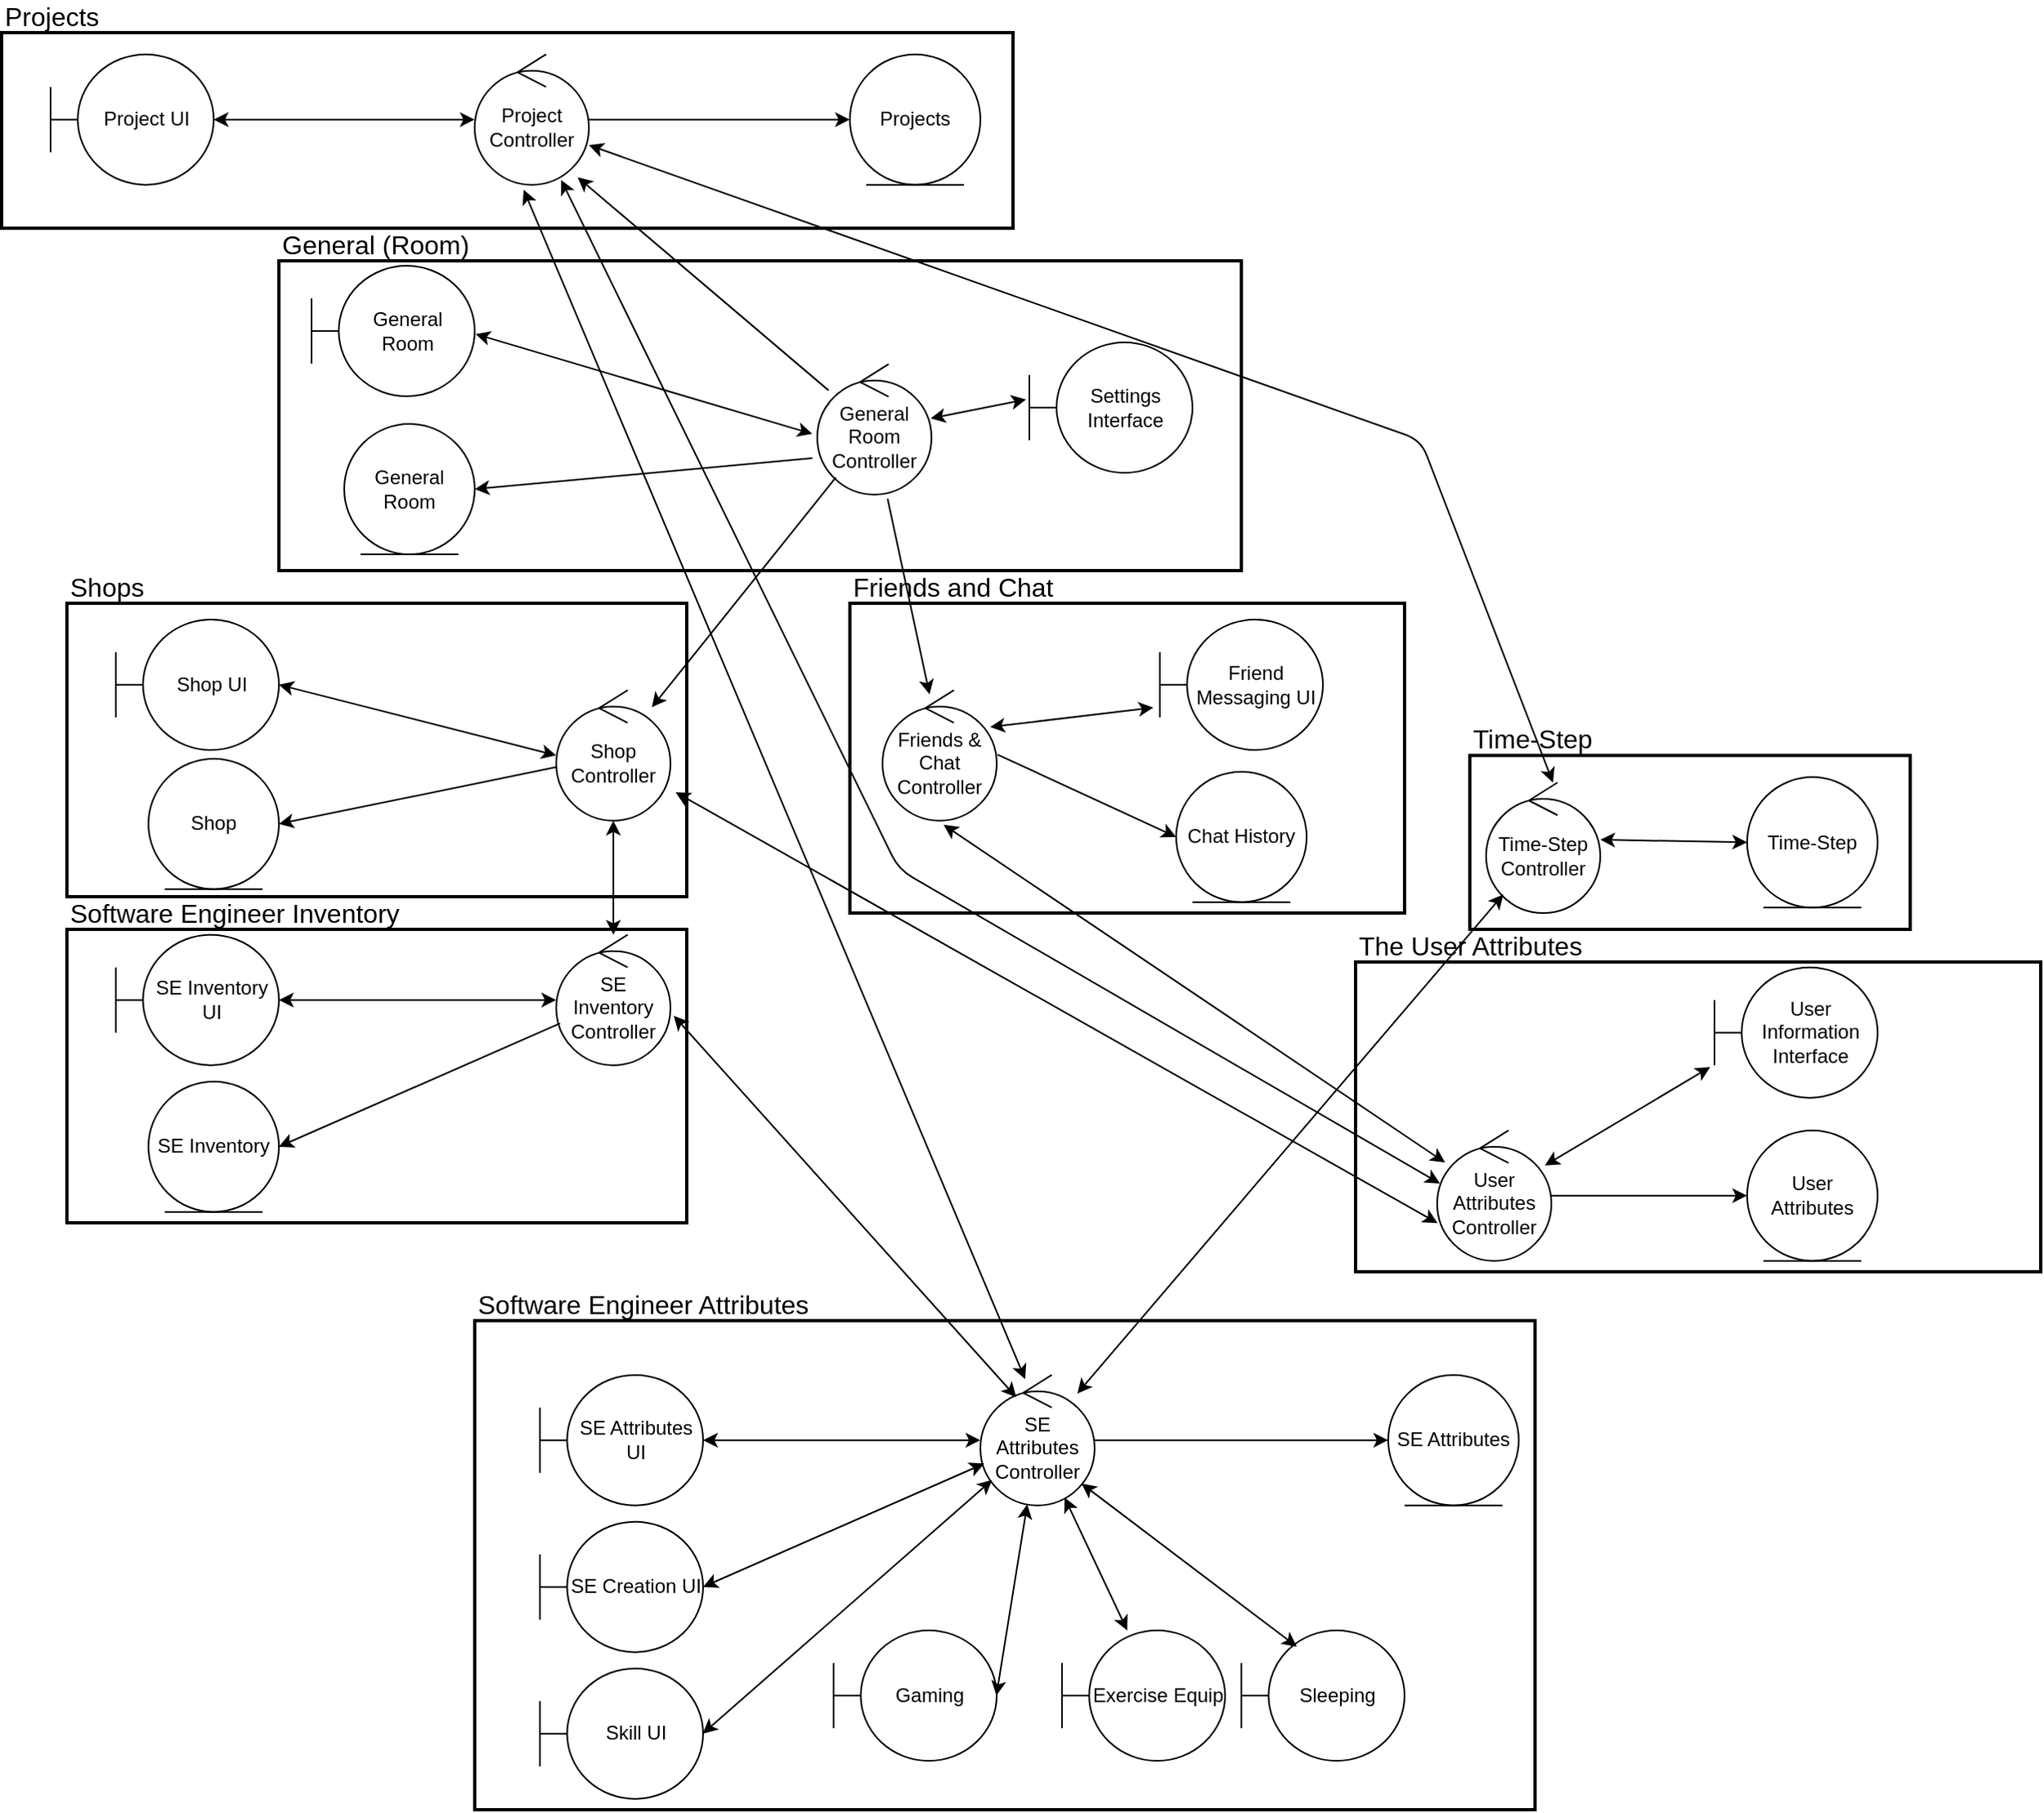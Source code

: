<mxfile version="12.6.5" type="device"><diagram id="1STYR4NUbEad_5pJYNr0" name="Page-1"><mxGraphModel dx="1953" dy="6860" grid="1" gridSize="10" guides="1" tooltips="1" connect="1" arrows="1" fold="1" page="1" pageScale="1" pageWidth="1700" pageHeight="1100" background="none" math="0" shadow="0"><root><mxCell id="0"/><mxCell id="1" parent="0"/><mxCell id="9WU7iw_p8cMwNYnDWNQq-6" value="" style="rounded=0;whiteSpace=wrap;html=1;fillColor=none;strokeWidth=2;" parent="1" vertex="1"><mxGeometry x="410" y="-4260" width="590" height="190" as="geometry"/></mxCell><mxCell id="9WU7iw_p8cMwNYnDWNQq-21" value="" style="rounded=0;whiteSpace=wrap;html=1;fillColor=none;strokeWidth=2;" parent="1" vertex="1"><mxGeometry x="760" y="-4050" width="340" height="190" as="geometry"/></mxCell><mxCell id="9WU7iw_p8cMwNYnDWNQq-14" value="" style="rounded=0;whiteSpace=wrap;html=1;fillColor=none;strokeWidth=2;" parent="1" vertex="1"><mxGeometry x="530" y="-3610" width="650" height="300" as="geometry"/></mxCell><mxCell id="u60Wy1zn_o8fCz7FxOx7-1" value="User Information Interface" style="shape=umlBoundary;whiteSpace=wrap;html=1;" parent="1" vertex="1"><mxGeometry x="1290" y="-3826.67" width="100" height="80" as="geometry"/></mxCell><mxCell id="u60Wy1zn_o8fCz7FxOx7-2" value="User Attributes" style="ellipse;shape=umlEntity;whiteSpace=wrap;html=1;" parent="1" vertex="1"><mxGeometry x="1310" y="-3726.67" width="80" height="80" as="geometry"/></mxCell><mxCell id="u60Wy1zn_o8fCz7FxOx7-3" value="User Attributes Controller" style="ellipse;shape=umlControl;whiteSpace=wrap;html=1;" parent="1" vertex="1"><mxGeometry x="1120" y="-3726.67" width="70" height="80" as="geometry"/></mxCell><mxCell id="u60Wy1zn_o8fCz7FxOx7-4" value="" style="endArrow=classic;startArrow=classic;html=1;entryX=-0.026;entryY=0.764;entryDx=0;entryDy=0;entryPerimeter=0;" parent="1" source="u60Wy1zn_o8fCz7FxOx7-3" target="u60Wy1zn_o8fCz7FxOx7-1" edge="1"><mxGeometry width="50" height="50" relative="1" as="geometry"><mxPoint x="1020" y="-3466.67" as="sourcePoint"/><mxPoint x="980" y="-3685.67" as="targetPoint"/></mxGeometry></mxCell><mxCell id="u60Wy1zn_o8fCz7FxOx7-7" value="" style="endArrow=classic;html=1;entryX=0;entryY=0.5;entryDx=0;entryDy=0;exitX=1;exitY=0.5;exitDx=0;exitDy=0;exitPerimeter=0;" parent="1" source="u60Wy1zn_o8fCz7FxOx7-3" target="u60Wy1zn_o8fCz7FxOx7-2" edge="1"><mxGeometry width="50" height="50" relative="1" as="geometry"><mxPoint x="1180" y="-3556.67" as="sourcePoint"/><mxPoint x="1230" y="-3606.67" as="targetPoint"/></mxGeometry></mxCell><mxCell id="u60Wy1zn_o8fCz7FxOx7-8" value="SE Attributes" style="ellipse;shape=umlEntity;whiteSpace=wrap;html=1;" parent="1" vertex="1"><mxGeometry x="1090" y="-3576.67" width="80" height="80" as="geometry"/></mxCell><mxCell id="u60Wy1zn_o8fCz7FxOx7-9" value="SE Attributes Controller" style="ellipse;shape=umlControl;whiteSpace=wrap;html=1;" parent="1" vertex="1"><mxGeometry x="840" y="-3576.67" width="70" height="80" as="geometry"/></mxCell><mxCell id="u60Wy1zn_o8fCz7FxOx7-10" value="" style="endArrow=classic;html=1;entryX=0;entryY=0.5;entryDx=0;entryDy=0;exitX=1;exitY=0.5;exitDx=0;exitDy=0;exitPerimeter=0;" parent="1" source="u60Wy1zn_o8fCz7FxOx7-9" target="u60Wy1zn_o8fCz7FxOx7-8" edge="1"><mxGeometry width="50" height="50" relative="1" as="geometry"><mxPoint x="920" y="-3376.67" as="sourcePoint"/><mxPoint x="970" y="-3426.67" as="targetPoint"/></mxGeometry></mxCell><mxCell id="u60Wy1zn_o8fCz7FxOx7-11" value="SE Attributes UI" style="shape=umlBoundary;whiteSpace=wrap;html=1;" parent="1" vertex="1"><mxGeometry x="570" y="-3576.67" width="100" height="80" as="geometry"/></mxCell><mxCell id="u60Wy1zn_o8fCz7FxOx7-12" value="" style="endArrow=classic;startArrow=classic;html=1;entryX=0;entryY=0.5;entryDx=0;entryDy=0;entryPerimeter=0;exitX=1;exitY=0.5;exitDx=0;exitDy=0;exitPerimeter=0;" parent="1" source="u60Wy1zn_o8fCz7FxOx7-11" target="u60Wy1zn_o8fCz7FxOx7-9" edge="1"><mxGeometry width="50" height="50" relative="1" as="geometry"><mxPoint x="720" y="-3486.67" as="sourcePoint"/><mxPoint x="770" y="-3536.67" as="targetPoint"/></mxGeometry></mxCell><mxCell id="u60Wy1zn_o8fCz7FxOx7-13" value="SE Creation UI" style="shape=umlBoundary;whiteSpace=wrap;html=1;" parent="1" vertex="1"><mxGeometry x="570" y="-3486.67" width="100" height="80" as="geometry"/></mxCell><mxCell id="u60Wy1zn_o8fCz7FxOx7-14" value="" style="endArrow=classic;startArrow=classic;html=1;entryX=1;entryY=0.5;entryDx=0;entryDy=0;entryPerimeter=0;" parent="1" source="u60Wy1zn_o8fCz7FxOx7-9" target="u60Wy1zn_o8fCz7FxOx7-13" edge="1"><mxGeometry width="50" height="50" relative="1" as="geometry"><mxPoint x="830" y="-3486.67" as="sourcePoint"/><mxPoint x="770" y="-3476.67" as="targetPoint"/></mxGeometry></mxCell><mxCell id="u60Wy1zn_o8fCz7FxOx7-15" value="SE Inventory Controller" style="ellipse;shape=umlControl;whiteSpace=wrap;html=1;" parent="1" vertex="1"><mxGeometry x="580" y="-3846.67" width="70" height="80" as="geometry"/></mxCell><mxCell id="u60Wy1zn_o8fCz7FxOx7-16" value="SE Inventory UI" style="shape=umlBoundary;whiteSpace=wrap;html=1;" parent="1" vertex="1"><mxGeometry x="310" y="-3846.67" width="100" height="80" as="geometry"/></mxCell><mxCell id="u60Wy1zn_o8fCz7FxOx7-17" value="SE Inventory" style="ellipse;shape=umlEntity;whiteSpace=wrap;html=1;" parent="1" vertex="1"><mxGeometry x="330" y="-3756.67" width="80" height="80" as="geometry"/></mxCell><mxCell id="u60Wy1zn_o8fCz7FxOx7-18" value="" style="endArrow=classic;html=1;entryX=1;entryY=0.5;entryDx=0;entryDy=0;" parent="1" source="u60Wy1zn_o8fCz7FxOx7-15" target="u60Wy1zn_o8fCz7FxOx7-17" edge="1"><mxGeometry width="50" height="50" relative="1" as="geometry"><mxPoint x="560" y="-3736.67" as="sourcePoint"/><mxPoint x="740" y="-3776.67" as="targetPoint"/></mxGeometry></mxCell><mxCell id="u60Wy1zn_o8fCz7FxOx7-19" value="" style="endArrow=classic;startArrow=classic;html=1;entryX=0;entryY=0.5;entryDx=0;entryDy=0;entryPerimeter=0;exitX=1;exitY=0.5;exitDx=0;exitDy=0;exitPerimeter=0;" parent="1" source="u60Wy1zn_o8fCz7FxOx7-16" target="u60Wy1zn_o8fCz7FxOx7-15" edge="1"><mxGeometry width="50" height="50" relative="1" as="geometry"><mxPoint x="510" y="-3696.67" as="sourcePoint"/><mxPoint x="560" y="-3746.67" as="targetPoint"/></mxGeometry></mxCell><mxCell id="u60Wy1zn_o8fCz7FxOx7-21" value="Time-Step Controller" style="ellipse;shape=umlControl;whiteSpace=wrap;html=1;" parent="1" vertex="1"><mxGeometry x="1150" y="-3940" width="70" height="80" as="geometry"/></mxCell><mxCell id="u60Wy1zn_o8fCz7FxOx7-23" value="General Room Controller" style="ellipse;shape=umlControl;whiteSpace=wrap;html=1;" parent="1" vertex="1"><mxGeometry x="740" y="-4196.67" width="70" height="80" as="geometry"/></mxCell><mxCell id="u60Wy1zn_o8fCz7FxOx7-24" value="Shop UI" style="shape=umlBoundary;whiteSpace=wrap;html=1;" parent="1" vertex="1"><mxGeometry x="310" y="-4040" width="100" height="80" as="geometry"/></mxCell><mxCell id="u60Wy1zn_o8fCz7FxOx7-25" value="Shop Controller" style="ellipse;shape=umlControl;whiteSpace=wrap;html=1;" parent="1" vertex="1"><mxGeometry x="580" y="-3996.67" width="70" height="80" as="geometry"/></mxCell><mxCell id="u60Wy1zn_o8fCz7FxOx7-26" value="" style="endArrow=classic;startArrow=classic;html=1;entryX=0;entryY=0.5;entryDx=0;entryDy=0;entryPerimeter=0;exitX=1;exitY=0.5;exitDx=0;exitDy=0;exitPerimeter=0;" parent="1" source="u60Wy1zn_o8fCz7FxOx7-24" target="u60Wy1zn_o8fCz7FxOx7-25" edge="1"><mxGeometry width="50" height="50" relative="1" as="geometry"><mxPoint x="430" y="-3826.67" as="sourcePoint"/><mxPoint x="560" y="-3957.67" as="targetPoint"/></mxGeometry></mxCell><mxCell id="u60Wy1zn_o8fCz7FxOx7-27" value="Shop" style="ellipse;shape=umlEntity;whiteSpace=wrap;html=1;" parent="1" vertex="1"><mxGeometry x="330" y="-3954.67" width="80" height="80" as="geometry"/></mxCell><mxCell id="u60Wy1zn_o8fCz7FxOx7-31" value="" style="endArrow=classic;html=1;entryX=1;entryY=0.5;entryDx=0;entryDy=0;" parent="1" source="u60Wy1zn_o8fCz7FxOx7-25" target="u60Wy1zn_o8fCz7FxOx7-27" edge="1"><mxGeometry width="50" height="50" relative="1" as="geometry"><mxPoint x="560" y="-3996.67" as="sourcePoint"/><mxPoint x="720" y="-3836.67" as="targetPoint"/></mxGeometry></mxCell><mxCell id="u60Wy1zn_o8fCz7FxOx7-33" value="" style="endArrow=classic;startArrow=classic;html=1;entryX=0.5;entryY=1;entryDx=0;entryDy=0;entryPerimeter=0;" parent="1" source="u60Wy1zn_o8fCz7FxOx7-15" target="u60Wy1zn_o8fCz7FxOx7-25" edge="1"><mxGeometry width="50" height="50" relative="1" as="geometry"><mxPoint x="960" y="-2376.67" as="sourcePoint"/><mxPoint x="1010" y="-2426.67" as="targetPoint"/></mxGeometry></mxCell><mxCell id="u60Wy1zn_o8fCz7FxOx7-34" value="Projects" style="ellipse;shape=umlEntity;whiteSpace=wrap;html=1;" parent="1" vertex="1"><mxGeometry x="760" y="-4386.67" width="80" height="80" as="geometry"/></mxCell><mxCell id="u60Wy1zn_o8fCz7FxOx7-35" value="Project Controller" style="ellipse;shape=umlControl;whiteSpace=wrap;html=1;" parent="1" vertex="1"><mxGeometry x="530" y="-4386.67" width="70" height="80" as="geometry"/></mxCell><mxCell id="u60Wy1zn_o8fCz7FxOx7-36" value="" style="endArrow=classic;html=1;entryX=0;entryY=0.5;entryDx=0;entryDy=0;exitX=1;exitY=0.5;exitDx=0;exitDy=0;exitPerimeter=0;" parent="1" source="u60Wy1zn_o8fCz7FxOx7-35" target="u60Wy1zn_o8fCz7FxOx7-34" edge="1"><mxGeometry width="50" height="50" relative="1" as="geometry"><mxPoint x="480" y="-4136.67" as="sourcePoint"/><mxPoint x="530" y="-4186.67" as="targetPoint"/></mxGeometry></mxCell><mxCell id="u60Wy1zn_o8fCz7FxOx7-38" value="Project UI" style="shape=umlBoundary;whiteSpace=wrap;html=1;" parent="1" vertex="1"><mxGeometry x="270" y="-4386.67" width="100" height="80" as="geometry"/></mxCell><mxCell id="u60Wy1zn_o8fCz7FxOx7-39" value="" style="endArrow=classic;startArrow=classic;html=1;entryX=1;entryY=0.5;entryDx=0;entryDy=0;entryPerimeter=0;exitX=0;exitY=0.5;exitDx=0;exitDy=0;exitPerimeter=0;" parent="1" source="u60Wy1zn_o8fCz7FxOx7-35" target="u60Wy1zn_o8fCz7FxOx7-38" edge="1"><mxGeometry width="50" height="50" relative="1" as="geometry"><mxPoint x="410" y="-4256.67" as="sourcePoint"/><mxPoint x="460" y="-4306.67" as="targetPoint"/></mxGeometry></mxCell><mxCell id="u60Wy1zn_o8fCz7FxOx7-41" value="Exercise Equip" style="shape=umlBoundary;whiteSpace=wrap;html=1;" parent="1" vertex="1"><mxGeometry x="890" y="-3420" width="100" height="80" as="geometry"/></mxCell><mxCell id="u60Wy1zn_o8fCz7FxOx7-42" value="" style="endArrow=classic;startArrow=classic;html=1;entryX=0.4;entryY=0;entryDx=0;entryDy=0;entryPerimeter=0;" parent="1" source="u60Wy1zn_o8fCz7FxOx7-9" target="u60Wy1zn_o8fCz7FxOx7-41" edge="1"><mxGeometry width="50" height="50" relative="1" as="geometry"><mxPoint x="790" y="-3646.67" as="sourcePoint"/><mxPoint x="840" y="-3696.67" as="targetPoint"/></mxGeometry></mxCell><mxCell id="u60Wy1zn_o8fCz7FxOx7-43" value="Gaming" style="shape=umlBoundary;whiteSpace=wrap;html=1;" parent="1" vertex="1"><mxGeometry x="750" y="-3420" width="100" height="80" as="geometry"/></mxCell><mxCell id="u60Wy1zn_o8fCz7FxOx7-44" value="" style="endArrow=classic;startArrow=classic;html=1;exitX=0.998;exitY=0.5;exitDx=0;exitDy=0;exitPerimeter=0;" parent="1" source="u60Wy1zn_o8fCz7FxOx7-43" target="u60Wy1zn_o8fCz7FxOx7-9" edge="1"><mxGeometry width="50" height="50" relative="1" as="geometry"><mxPoint x="770" y="-3666.67" as="sourcePoint"/><mxPoint x="820" y="-3716.67" as="targetPoint"/></mxGeometry></mxCell><mxCell id="u60Wy1zn_o8fCz7FxOx7-45" value="Skill UI" style="shape=umlBoundary;whiteSpace=wrap;html=1;" parent="1" vertex="1"><mxGeometry x="570" y="-3396.67" width="100" height="80" as="geometry"/></mxCell><mxCell id="u60Wy1zn_o8fCz7FxOx7-46" value="" style="endArrow=classic;startArrow=classic;html=1;exitX=0.998;exitY=0.5;exitDx=0;exitDy=0;exitPerimeter=0;" parent="1" source="u60Wy1zn_o8fCz7FxOx7-45" target="u60Wy1zn_o8fCz7FxOx7-9" edge="1"><mxGeometry width="50" height="50" relative="1" as="geometry"><mxPoint x="720" y="-3326.67" as="sourcePoint"/><mxPoint x="770" y="-3376.67" as="targetPoint"/></mxGeometry></mxCell><mxCell id="u60Wy1zn_o8fCz7FxOx7-47" value="Friend Messaging UI" style="shape=umlBoundary;whiteSpace=wrap;html=1;" parent="1" vertex="1"><mxGeometry x="950" y="-4040" width="100" height="80" as="geometry"/></mxCell><mxCell id="u60Wy1zn_o8fCz7FxOx7-48" value="Chat History" style="ellipse;shape=umlEntity;whiteSpace=wrap;html=1;" parent="1" vertex="1"><mxGeometry x="960" y="-3946.67" width="80" height="80" as="geometry"/></mxCell><mxCell id="u60Wy1zn_o8fCz7FxOx7-49" value="Friends &amp;amp; Chat Controller" style="ellipse;shape=umlControl;whiteSpace=wrap;html=1;" parent="1" vertex="1"><mxGeometry x="780" y="-3996.67" width="70" height="80" as="geometry"/></mxCell><mxCell id="u60Wy1zn_o8fCz7FxOx7-51" value="" style="endArrow=classic;startArrow=classic;html=1;entryX=0.943;entryY=0.282;entryDx=0;entryDy=0;entryPerimeter=0;exitX=-0.04;exitY=0.675;exitDx=0;exitDy=0;exitPerimeter=0;" parent="1" source="u60Wy1zn_o8fCz7FxOx7-47" target="u60Wy1zn_o8fCz7FxOx7-49" edge="1"><mxGeometry width="50" height="50" relative="1" as="geometry"><mxPoint x="900" y="-4026.67" as="sourcePoint"/><mxPoint x="860" y="-3979.67" as="targetPoint"/></mxGeometry></mxCell><mxCell id="u60Wy1zn_o8fCz7FxOx7-52" value="" style="endArrow=classic;html=1;entryX=0;entryY=0.5;entryDx=0;entryDy=0;exitX=1.006;exitY=0.493;exitDx=0;exitDy=0;exitPerimeter=0;" parent="1" source="u60Wy1zn_o8fCz7FxOx7-49" target="u60Wy1zn_o8fCz7FxOx7-48" edge="1"><mxGeometry width="50" height="50" relative="1" as="geometry"><mxPoint x="1170" y="-3796.67" as="sourcePoint"/><mxPoint x="1220" y="-3846.67" as="targetPoint"/></mxGeometry></mxCell><mxCell id="u60Wy1zn_o8fCz7FxOx7-54" value="" style="endArrow=none;startArrow=classic;html=1;endFill=0;" parent="1" source="u60Wy1zn_o8fCz7FxOx7-25" target="u60Wy1zn_o8fCz7FxOx7-23" edge="1"><mxGeometry width="50" height="50" relative="1" as="geometry"><mxPoint x="670" y="-4016.67" as="sourcePoint"/><mxPoint x="720" y="-4066.67" as="targetPoint"/></mxGeometry></mxCell><mxCell id="u60Wy1zn_o8fCz7FxOx7-55" value="" style="endArrow=none;startArrow=classic;html=1;entryX=0.616;entryY=1.032;entryDx=0;entryDy=0;entryPerimeter=0;exitX=0.412;exitY=0.032;exitDx=0;exitDy=0;exitPerimeter=0;endFill=0;" parent="1" source="u60Wy1zn_o8fCz7FxOx7-49" target="u60Wy1zn_o8fCz7FxOx7-23" edge="1"><mxGeometry width="50" height="50" relative="1" as="geometry"><mxPoint x="810" y="-3996.67" as="sourcePoint"/><mxPoint x="860" y="-4046.67" as="targetPoint"/></mxGeometry></mxCell><mxCell id="u60Wy1zn_o8fCz7FxOx7-56" value="" style="endArrow=classic;startArrow=none;html=1;entryX=0.902;entryY=0.943;entryDx=0;entryDy=0;entryPerimeter=0;startFill=0;" parent="1" source="u60Wy1zn_o8fCz7FxOx7-23" target="u60Wy1zn_o8fCz7FxOx7-35" edge="1"><mxGeometry width="50" height="50" relative="1" as="geometry"><mxPoint x="480" y="-4136.67" as="sourcePoint"/><mxPoint x="530" y="-4186.67" as="targetPoint"/></mxGeometry></mxCell><mxCell id="u60Wy1zn_o8fCz7FxOx7-59" value="" style="endArrow=classic;startArrow=classic;html=1;entryX=0.392;entryY=0.032;entryDx=0;entryDy=0;entryPerimeter=0;" parent="1" target="u60Wy1zn_o8fCz7FxOx7-9" edge="1"><mxGeometry width="50" height="50" relative="1" as="geometry"><mxPoint x="560" y="-4303.67" as="sourcePoint"/><mxPoint x="600" y="-4096.67" as="targetPoint"/></mxGeometry></mxCell><mxCell id="u60Wy1zn_o8fCz7FxOx7-61" value="Settings Interface" style="shape=umlBoundary;whiteSpace=wrap;html=1;" parent="1" vertex="1"><mxGeometry x="870" y="-4210" width="100" height="80" as="geometry"/></mxCell><mxCell id="u60Wy1zn_o8fCz7FxOx7-62" value="" style="endArrow=classic;startArrow=classic;html=1;entryX=-0.02;entryY=0.438;entryDx=0;entryDy=0;entryPerimeter=0;" parent="1" source="u60Wy1zn_o8fCz7FxOx7-23" target="u60Wy1zn_o8fCz7FxOx7-61" edge="1"><mxGeometry width="50" height="50" relative="1" as="geometry"><mxPoint x="880" y="-4166.67" as="sourcePoint"/><mxPoint x="930" y="-4216.67" as="targetPoint"/></mxGeometry></mxCell><mxCell id="u60Wy1zn_o8fCz7FxOx7-63" value="" style="endArrow=classic;startArrow=classic;html=1;exitX=1.045;exitY=0.782;exitDx=0;exitDy=0;exitPerimeter=0;entryX=0.004;entryY=0.711;entryDx=0;entryDy=0;entryPerimeter=0;" parent="1" source="u60Wy1zn_o8fCz7FxOx7-25" target="u60Wy1zn_o8fCz7FxOx7-3" edge="1"><mxGeometry width="50" height="50" relative="1" as="geometry"><mxPoint x="900" y="-3776.67" as="sourcePoint"/><mxPoint x="950" y="-3826.67" as="targetPoint"/></mxGeometry></mxCell><mxCell id="u60Wy1zn_o8fCz7FxOx7-64" value="" style="endArrow=classic;startArrow=classic;html=1;entryX=0.535;entryY=1.032;entryDx=0;entryDy=0;entryPerimeter=0;" parent="1" source="u60Wy1zn_o8fCz7FxOx7-3" target="u60Wy1zn_o8fCz7FxOx7-49" edge="1"><mxGeometry width="50" height="50" relative="1" as="geometry"><mxPoint x="70" y="-3926.67" as="sourcePoint"/><mxPoint x="120" y="-3976.67" as="targetPoint"/></mxGeometry></mxCell><mxCell id="u60Wy1zn_o8fCz7FxOx7-65" value="" style="endArrow=classic;startArrow=classic;html=1;exitX=0.024;exitY=0.407;exitDx=0;exitDy=0;exitPerimeter=0;" parent="1" source="u60Wy1zn_o8fCz7FxOx7-3" edge="1"><mxGeometry width="50" height="50" relative="1" as="geometry"><mxPoint x="590" y="-4106.67" as="sourcePoint"/><mxPoint x="583" y="-4309.67" as="targetPoint"/><Array as="points"><mxPoint x="790" y="-3886.67"/></Array></mxGeometry></mxCell><mxCell id="X48dImRSn3y6BPiCduy_-1" value="" style="endArrow=classic;startArrow=classic;html=1;" parent="1" source="u60Wy1zn_o8fCz7FxOx7-9" target="u60Wy1zn_o8fCz7FxOx7-21" edge="1"><mxGeometry width="50" height="50" relative="1" as="geometry"><mxPoint x="920" y="-3620" as="sourcePoint"/><mxPoint x="970" y="-3670" as="targetPoint"/></mxGeometry></mxCell><mxCell id="X48dImRSn3y6BPiCduy_-2" value="" style="endArrow=classic;startArrow=classic;html=1;exitX=1;exitY=0.696;exitDx=0;exitDy=0;exitPerimeter=0;entryX=0.586;entryY=0;entryDx=0;entryDy=0;entryPerimeter=0;" parent="1" source="u60Wy1zn_o8fCz7FxOx7-35" target="u60Wy1zn_o8fCz7FxOx7-21" edge="1"><mxGeometry width="50" height="50" relative="1" as="geometry"><mxPoint x="750" y="-4250" as="sourcePoint"/><mxPoint x="800" y="-4300" as="targetPoint"/><Array as="points"><mxPoint x="1110" y="-4150"/></Array></mxGeometry></mxCell><mxCell id="X48dImRSn3y6BPiCduy_-3" value="" style="endArrow=classic;startArrow=classic;html=1;exitX=1.029;exitY=0.621;exitDx=0;exitDy=0;exitPerimeter=0;entryX=0.314;entryY=0.171;entryDx=0;entryDy=0;entryPerimeter=0;" parent="1" source="u60Wy1zn_o8fCz7FxOx7-15" target="u60Wy1zn_o8fCz7FxOx7-9" edge="1"><mxGeometry width="50" height="50" relative="1" as="geometry"><mxPoint x="660" y="-3770" as="sourcePoint"/><mxPoint x="710" y="-3820" as="targetPoint"/></mxGeometry></mxCell><mxCell id="AfmUQbpDtwhb6pprxWGK-1" value="General &lt;br&gt;Room" style="shape=umlBoundary;whiteSpace=wrap;html=1;" parent="1" vertex="1"><mxGeometry x="430" y="-4256.96" width="100" height="80" as="geometry"/></mxCell><mxCell id="AfmUQbpDtwhb6pprxWGK-2" value="" style="endArrow=classic;startArrow=classic;html=1;entryX=-0.044;entryY=0.535;entryDx=0;entryDy=0;entryPerimeter=0;exitX=1.005;exitY=0.523;exitDx=0;exitDy=0;exitPerimeter=0;" parent="1" source="AfmUQbpDtwhb6pprxWGK-1" target="u60Wy1zn_o8fCz7FxOx7-23" edge="1"><mxGeometry width="50" height="50" relative="1" as="geometry"><mxPoint x="540" y="-4096.67" as="sourcePoint"/><mxPoint x="700" y="-4096.67" as="targetPoint"/></mxGeometry></mxCell><mxCell id="9WU7iw_p8cMwNYnDWNQq-1" value="General Room" style="ellipse;shape=umlEntity;whiteSpace=wrap;html=1;" parent="1" vertex="1"><mxGeometry x="450" y="-4160" width="80" height="80" as="geometry"/></mxCell><mxCell id="9WU7iw_p8cMwNYnDWNQq-2" value="" style="endArrow=classic;html=1;entryX=1;entryY=0.5;entryDx=0;entryDy=0;exitX=-0.043;exitY=0.721;exitDx=0;exitDy=0;exitPerimeter=0;" parent="1" source="u60Wy1zn_o8fCz7FxOx7-23" target="9WU7iw_p8cMwNYnDWNQq-1" edge="1"><mxGeometry width="50" height="50" relative="1" as="geometry"><mxPoint x="220" y="-4090" as="sourcePoint"/><mxPoint x="270" y="-4140" as="targetPoint"/></mxGeometry></mxCell><mxCell id="9WU7iw_p8cMwNYnDWNQq-3" value="" style="rounded=0;whiteSpace=wrap;html=1;fillColor=none;strokeWidth=2;" parent="1" vertex="1"><mxGeometry x="240" y="-4400" width="620" height="120" as="geometry"/></mxCell><mxCell id="9WU7iw_p8cMwNYnDWNQq-4" value="Projects" style="text;html=1;strokeColor=none;fillColor=none;align=left;verticalAlign=middle;whiteSpace=wrap;rounded=0;strokeWidth=1;fontSize=16;" parent="1" vertex="1"><mxGeometry x="240" y="-4420" width="40" height="20" as="geometry"/></mxCell><mxCell id="9WU7iw_p8cMwNYnDWNQq-7" value="General (Room)" style="text;html=1;strokeColor=none;fillColor=none;align=left;verticalAlign=middle;whiteSpace=wrap;rounded=0;strokeWidth=1;fontSize=16;" parent="1" vertex="1"><mxGeometry x="410" y="-4280" width="130" height="20" as="geometry"/></mxCell><mxCell id="9WU7iw_p8cMwNYnDWNQq-8" value="" style="rounded=0;whiteSpace=wrap;html=1;fillColor=none;strokeWidth=2;" parent="1" vertex="1"><mxGeometry x="280" y="-4050" width="380" height="180" as="geometry"/></mxCell><mxCell id="9WU7iw_p8cMwNYnDWNQq-9" value="Shops" style="text;html=1;strokeColor=none;fillColor=none;align=left;verticalAlign=middle;whiteSpace=wrap;rounded=0;strokeWidth=1;fontSize=16;" parent="1" vertex="1"><mxGeometry x="280" y="-4070" width="40" height="20" as="geometry"/></mxCell><mxCell id="9WU7iw_p8cMwNYnDWNQq-10" value="" style="rounded=0;whiteSpace=wrap;html=1;fillColor=none;strokeWidth=2;" parent="1" vertex="1"><mxGeometry x="280" y="-3850" width="380" height="180" as="geometry"/></mxCell><mxCell id="9WU7iw_p8cMwNYnDWNQq-11" value="Software Engineer Inventory" style="text;html=1;strokeColor=none;fillColor=none;align=left;verticalAlign=middle;whiteSpace=wrap;rounded=0;strokeWidth=1;fontSize=16;" parent="1" vertex="1"><mxGeometry x="280" y="-3870" width="220" height="20" as="geometry"/></mxCell><mxCell id="9WU7iw_p8cMwNYnDWNQq-15" value="Software Engineer Attributes" style="text;html=1;strokeColor=none;fillColor=none;align=left;verticalAlign=middle;whiteSpace=wrap;rounded=0;strokeWidth=1;fontSize=16;" parent="1" vertex="1"><mxGeometry x="530" y="-3630" width="230" height="20" as="geometry"/></mxCell><mxCell id="9WU7iw_p8cMwNYnDWNQq-16" value="" style="rounded=0;whiteSpace=wrap;html=1;fillColor=none;strokeWidth=2;" parent="1" vertex="1"><mxGeometry x="1070" y="-3830" width="420" height="190" as="geometry"/></mxCell><mxCell id="9WU7iw_p8cMwNYnDWNQq-17" value="The User Attributes" style="text;html=1;strokeColor=none;fillColor=none;align=left;verticalAlign=middle;whiteSpace=wrap;rounded=0;strokeWidth=1;fontSize=16;" parent="1" vertex="1"><mxGeometry x="1070" y="-3850" width="190" height="20" as="geometry"/></mxCell><mxCell id="9WU7iw_p8cMwNYnDWNQq-18" value="Sleeping" style="shape=umlBoundary;whiteSpace=wrap;html=1;" parent="1" vertex="1"><mxGeometry x="1000" y="-3420" width="100" height="80" as="geometry"/></mxCell><mxCell id="9WU7iw_p8cMwNYnDWNQq-19" value="" style="endArrow=classic;startArrow=classic;html=1;fontSize=16;exitX=0.886;exitY=0.833;exitDx=0;exitDy=0;exitPerimeter=0;entryX=0.34;entryY=0.125;entryDx=0;entryDy=0;entryPerimeter=0;" parent="1" source="u60Wy1zn_o8fCz7FxOx7-9" target="9WU7iw_p8cMwNYnDWNQq-18" edge="1"><mxGeometry width="50" height="50" relative="1" as="geometry"><mxPoint x="960" y="-3460" as="sourcePoint"/><mxPoint x="1010" y="-3510" as="targetPoint"/></mxGeometry></mxCell><mxCell id="9WU7iw_p8cMwNYnDWNQq-20" value="Friends and Chat" style="text;html=1;strokeColor=none;fillColor=none;align=left;verticalAlign=middle;whiteSpace=wrap;rounded=0;strokeWidth=1;fontSize=16;" parent="1" vertex="1"><mxGeometry x="760" y="-4070" width="190" height="20" as="geometry"/></mxCell><mxCell id="9WU7iw_p8cMwNYnDWNQq-22" value="Time-Step" style="text;html=1;strokeColor=none;fillColor=none;align=left;verticalAlign=middle;whiteSpace=wrap;rounded=0;strokeWidth=1;fontSize=16;" parent="1" vertex="1"><mxGeometry x="1140" y="-3976.67" width="190" height="20" as="geometry"/></mxCell><mxCell id="9WU7iw_p8cMwNYnDWNQq-25" value="Time-Step" style="ellipse;shape=umlEntity;whiteSpace=wrap;html=1;" parent="1" vertex="1"><mxGeometry x="1310" y="-3943.33" width="80" height="80" as="geometry"/></mxCell><mxCell id="9WU7iw_p8cMwNYnDWNQq-26" value="" style="endArrow=classic;startArrow=classic;html=1;fontSize=16;entryX=0;entryY=0.5;entryDx=0;entryDy=0;exitX=1;exitY=0.438;exitDx=0;exitDy=0;exitPerimeter=0;" parent="1" source="u60Wy1zn_o8fCz7FxOx7-21" target="9WU7iw_p8cMwNYnDWNQq-25" edge="1"><mxGeometry width="50" height="50" relative="1" as="geometry"><mxPoint x="1410" y="-4060" as="sourcePoint"/><mxPoint x="1290" y="-4050" as="targetPoint"/></mxGeometry></mxCell><mxCell id="9WU7iw_p8cMwNYnDWNQq-27" value="" style="rounded=0;whiteSpace=wrap;html=1;fillColor=none;strokeWidth=2;" parent="1" vertex="1"><mxGeometry x="1140" y="-3956.67" width="270" height="106.67" as="geometry"/></mxCell></root></mxGraphModel></diagram></mxfile>